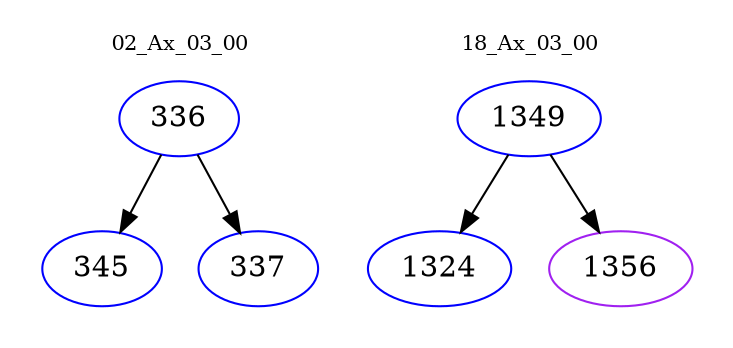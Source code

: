 digraph{
subgraph cluster_0 {
color = white
label = "02_Ax_03_00";
fontsize=10;
T0_336 [label="336", color="blue"]
T0_336 -> T0_345 [color="black"]
T0_345 [label="345", color="blue"]
T0_336 -> T0_337 [color="black"]
T0_337 [label="337", color="blue"]
}
subgraph cluster_1 {
color = white
label = "18_Ax_03_00";
fontsize=10;
T1_1349 [label="1349", color="blue"]
T1_1349 -> T1_1324 [color="black"]
T1_1324 [label="1324", color="blue"]
T1_1349 -> T1_1356 [color="black"]
T1_1356 [label="1356", color="purple"]
}
}
